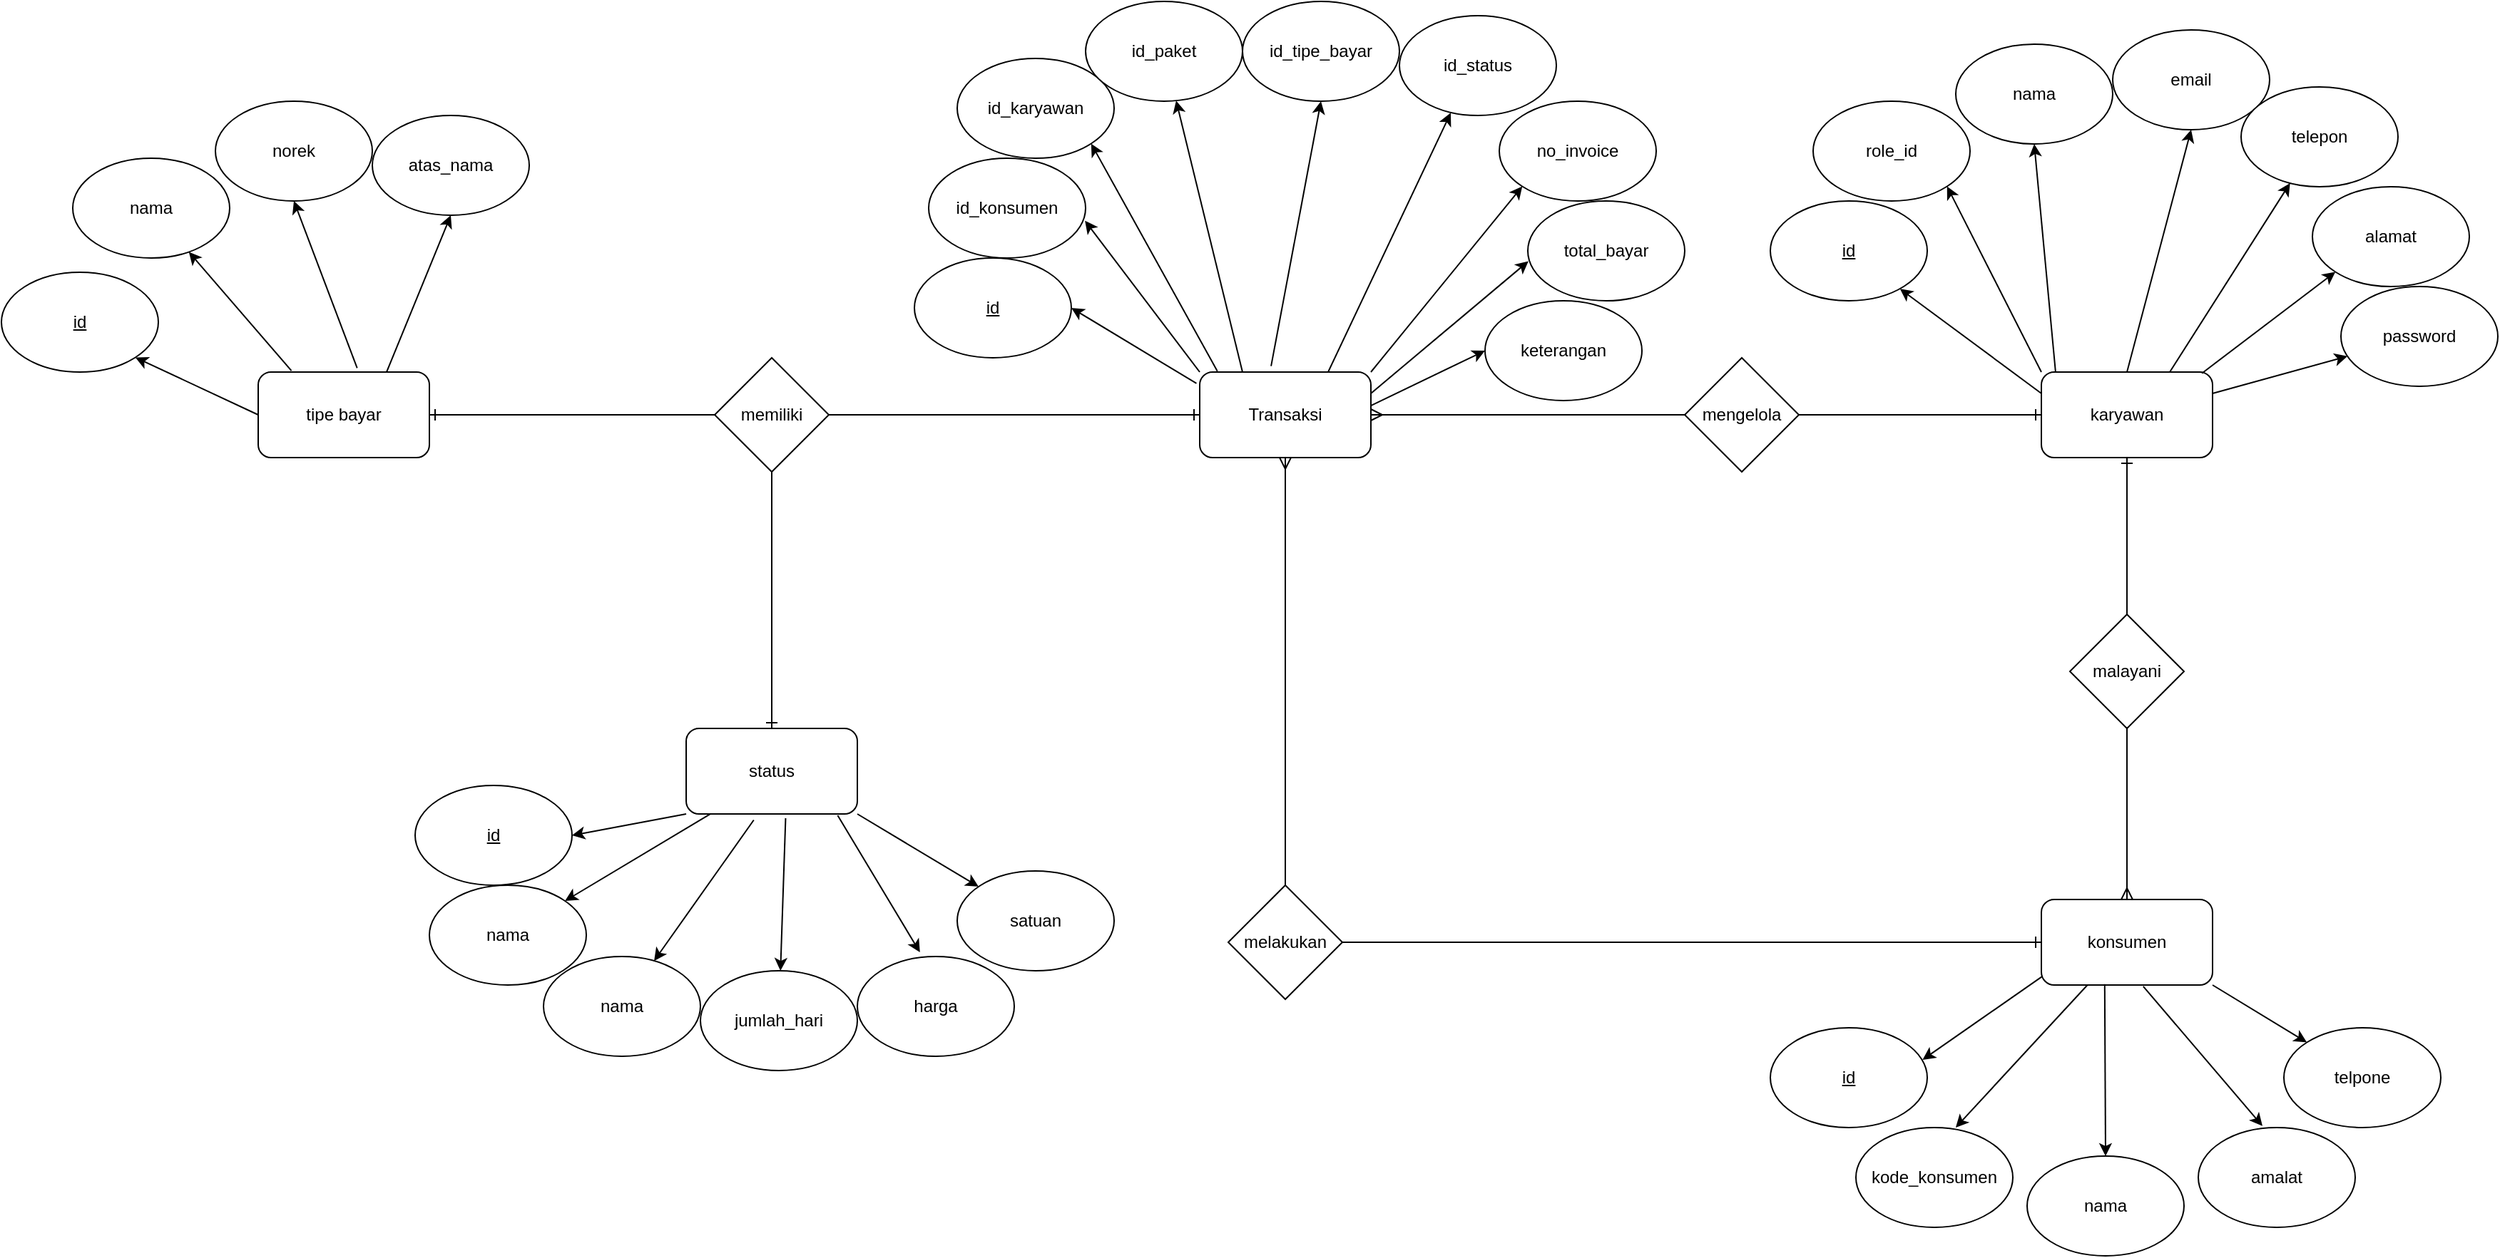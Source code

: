 <mxfile version="21.0.2" type="github"><diagram name="Halaman-1" id="4QoxVtSfDGYaqsGWAPq5"><mxGraphModel dx="2159" dy="1132" grid="1" gridSize="10" guides="1" tooltips="1" connect="1" arrows="1" fold="1" page="1" pageScale="1" pageWidth="827" pageHeight="1169" math="0" shadow="0"><root><mxCell id="0"/><mxCell id="1" parent="0"/><mxCell id="eFiiVPwxCCgSTOGet8_k-2" value="Transaksi" style="rounded=1;whiteSpace=wrap;html=1;" parent="1" vertex="1"><mxGeometry x="350" y="270" width="120" height="60" as="geometry"/></mxCell><mxCell id="eFiiVPwxCCgSTOGet8_k-3" value="" style="endArrow=classic;html=1;rounded=0;exitX=-0.019;exitY=0.133;exitDx=0;exitDy=0;entryX=1;entryY=0.5;entryDx=0;entryDy=0;exitPerimeter=0;" parent="1" source="eFiiVPwxCCgSTOGet8_k-2" target="eFiiVPwxCCgSTOGet8_k-4" edge="1"><mxGeometry width="50" height="50" relative="1" as="geometry"><mxPoint x="380" y="350" as="sourcePoint"/><mxPoint x="250" y="310" as="targetPoint"/></mxGeometry></mxCell><mxCell id="eFiiVPwxCCgSTOGet8_k-4" value="&lt;u&gt;id&lt;/u&gt;" style="ellipse;whiteSpace=wrap;html=1;" parent="1" vertex="1"><mxGeometry x="150" y="190" width="110" height="70" as="geometry"/></mxCell><mxCell id="eFiiVPwxCCgSTOGet8_k-5" value="" style="endArrow=classic;html=1;rounded=0;exitX=0;exitY=0;exitDx=0;exitDy=0;entryX=0.996;entryY=0.626;entryDx=0;entryDy=0;entryPerimeter=0;" parent="1" source="eFiiVPwxCCgSTOGet8_k-2" target="eFiiVPwxCCgSTOGet8_k-6" edge="1"><mxGeometry width="50" height="50" relative="1" as="geometry"><mxPoint x="360" y="300" as="sourcePoint"/><mxPoint x="260" y="240" as="targetPoint"/></mxGeometry></mxCell><mxCell id="eFiiVPwxCCgSTOGet8_k-6" value="id_konsumen" style="ellipse;whiteSpace=wrap;html=1;" parent="1" vertex="1"><mxGeometry x="160" y="120" width="110" height="70" as="geometry"/></mxCell><mxCell id="eFiiVPwxCCgSTOGet8_k-7" value="" style="endArrow=classic;html=1;rounded=0;exitX=0.103;exitY=-0.011;exitDx=0;exitDy=0;entryX=1;entryY=1;entryDx=0;entryDy=0;exitPerimeter=0;" parent="1" source="eFiiVPwxCCgSTOGet8_k-2" target="eFiiVPwxCCgSTOGet8_k-8" edge="1"><mxGeometry width="50" height="50" relative="1" as="geometry"><mxPoint x="380" y="286" as="sourcePoint"/><mxPoint x="280" y="190" as="targetPoint"/></mxGeometry></mxCell><mxCell id="eFiiVPwxCCgSTOGet8_k-8" value="id_karyawan" style="ellipse;whiteSpace=wrap;html=1;" parent="1" vertex="1"><mxGeometry x="180" y="50" width="110" height="70" as="geometry"/></mxCell><mxCell id="eFiiVPwxCCgSTOGet8_k-9" value="" style="endArrow=classic;html=1;rounded=0;exitX=0.25;exitY=0;exitDx=0;exitDy=0;" parent="1" source="eFiiVPwxCCgSTOGet8_k-2" target="eFiiVPwxCCgSTOGet8_k-10" edge="1"><mxGeometry width="50" height="50" relative="1" as="geometry"><mxPoint x="366" y="290" as="sourcePoint"/><mxPoint x="320" y="150" as="targetPoint"/></mxGeometry></mxCell><mxCell id="eFiiVPwxCCgSTOGet8_k-10" value="id_paket" style="ellipse;whiteSpace=wrap;html=1;" parent="1" vertex="1"><mxGeometry x="270" y="10" width="110" height="70" as="geometry"/></mxCell><mxCell id="eFiiVPwxCCgSTOGet8_k-11" value="id_status" style="ellipse;whiteSpace=wrap;html=1;" parent="1" vertex="1"><mxGeometry x="490" y="20" width="110" height="70" as="geometry"/></mxCell><mxCell id="eFiiVPwxCCgSTOGet8_k-12" value="no_invoice" style="ellipse;whiteSpace=wrap;html=1;" parent="1" vertex="1"><mxGeometry x="560" y="80" width="110" height="70" as="geometry"/></mxCell><mxCell id="eFiiVPwxCCgSTOGet8_k-13" value="id_tipe_bayar" style="ellipse;whiteSpace=wrap;html=1;" parent="1" vertex="1"><mxGeometry x="380" y="10" width="110" height="70" as="geometry"/></mxCell><mxCell id="eFiiVPwxCCgSTOGet8_k-14" value="" style="endArrow=classic;html=1;rounded=0;exitX=0.417;exitY=-0.07;exitDx=0;exitDy=0;exitPerimeter=0;entryX=0.5;entryY=1;entryDx=0;entryDy=0;" parent="1" source="eFiiVPwxCCgSTOGet8_k-2" target="eFiiVPwxCCgSTOGet8_k-13" edge="1"><mxGeometry width="50" height="50" relative="1" as="geometry"><mxPoint x="364" y="299" as="sourcePoint"/><mxPoint x="348" y="130" as="targetPoint"/></mxGeometry></mxCell><mxCell id="eFiiVPwxCCgSTOGet8_k-15" value="" style="endArrow=classic;html=1;rounded=0;exitX=0.75;exitY=0;exitDx=0;exitDy=0;entryX=0.327;entryY=0.974;entryDx=0;entryDy=0;entryPerimeter=0;" parent="1" source="eFiiVPwxCCgSTOGet8_k-2" target="eFiiVPwxCCgSTOGet8_k-11" edge="1"><mxGeometry width="50" height="50" relative="1" as="geometry"><mxPoint x="425" y="290" as="sourcePoint"/><mxPoint x="460" y="84" as="targetPoint"/></mxGeometry></mxCell><mxCell id="eFiiVPwxCCgSTOGet8_k-16" value="" style="endArrow=classic;html=1;rounded=0;exitX=1;exitY=0;exitDx=0;exitDy=0;entryX=0;entryY=1;entryDx=0;entryDy=0;" parent="1" source="eFiiVPwxCCgSTOGet8_k-2" target="eFiiVPwxCCgSTOGet8_k-12" edge="1"><mxGeometry width="50" height="50" relative="1" as="geometry"><mxPoint x="450" y="295" as="sourcePoint"/><mxPoint x="536" y="98" as="targetPoint"/></mxGeometry></mxCell><mxCell id="eFiiVPwxCCgSTOGet8_k-17" value="keterangan" style="ellipse;whiteSpace=wrap;html=1;" parent="1" vertex="1"><mxGeometry x="550" y="220" width="110" height="70" as="geometry"/></mxCell><mxCell id="eFiiVPwxCCgSTOGet8_k-18" value="total_bayar" style="ellipse;whiteSpace=wrap;html=1;" parent="1" vertex="1"><mxGeometry x="580" y="150" width="110" height="70" as="geometry"/></mxCell><mxCell id="eFiiVPwxCCgSTOGet8_k-19" value="" style="endArrow=classic;html=1;rounded=0;exitX=1;exitY=0.25;exitDx=0;exitDy=0;entryX=0.004;entryY=0.603;entryDx=0;entryDy=0;entryPerimeter=0;" parent="1" source="eFiiVPwxCCgSTOGet8_k-2" target="eFiiVPwxCCgSTOGet8_k-18" edge="1"><mxGeometry width="50" height="50" relative="1" as="geometry"><mxPoint x="470" y="305" as="sourcePoint"/><mxPoint x="576" y="170" as="targetPoint"/></mxGeometry></mxCell><mxCell id="eFiiVPwxCCgSTOGet8_k-20" value="" style="endArrow=classic;html=1;rounded=0;entryX=0;entryY=0.5;entryDx=0;entryDy=0;exitX=1;exitY=0.393;exitDx=0;exitDy=0;exitPerimeter=0;" parent="1" source="eFiiVPwxCCgSTOGet8_k-2" target="eFiiVPwxCCgSTOGet8_k-17" edge="1"><mxGeometry width="50" height="50" relative="1" as="geometry"><mxPoint x="470" y="330" as="sourcePoint"/><mxPoint x="576" y="190" as="targetPoint"/></mxGeometry></mxCell><mxCell id="eFiiVPwxCCgSTOGet8_k-21" value="mengelola" style="rhombus;whiteSpace=wrap;html=1;" parent="1" vertex="1"><mxGeometry x="690" y="260" width="80" height="80" as="geometry"/></mxCell><mxCell id="eFiiVPwxCCgSTOGet8_k-22" value="karyawan" style="rounded=1;whiteSpace=wrap;html=1;" parent="1" vertex="1"><mxGeometry x="940" y="270" width="120" height="60" as="geometry"/></mxCell><mxCell id="eFiiVPwxCCgSTOGet8_k-23" value="" style="endArrow=ERone;html=1;rounded=0;entryX=0;entryY=0.5;entryDx=0;entryDy=0;exitX=1;exitY=0.5;exitDx=0;exitDy=0;endFill=0;" parent="1" source="eFiiVPwxCCgSTOGet8_k-21" target="eFiiVPwxCCgSTOGet8_k-22" edge="1"><mxGeometry width="50" height="50" relative="1" as="geometry"><mxPoint x="880" y="310" as="sourcePoint"/><mxPoint x="930" y="260" as="targetPoint"/></mxGeometry></mxCell><mxCell id="eFiiVPwxCCgSTOGet8_k-24" value="" style="endArrow=ERmany;html=1;rounded=0;exitX=0;exitY=0.5;exitDx=0;exitDy=0;entryX=1;entryY=0.5;entryDx=0;entryDy=0;endFill=0;" parent="1" source="eFiiVPwxCCgSTOGet8_k-21" target="eFiiVPwxCCgSTOGet8_k-2" edge="1"><mxGeometry width="50" height="50" relative="1" as="geometry"><mxPoint x="470" y="350" as="sourcePoint"/><mxPoint x="520" y="300" as="targetPoint"/></mxGeometry></mxCell><mxCell id="eFiiVPwxCCgSTOGet8_k-25" value="" style="endArrow=classic;html=1;rounded=0;exitX=0;exitY=0.25;exitDx=0;exitDy=0;" parent="1" source="eFiiVPwxCCgSTOGet8_k-22" target="eFiiVPwxCCgSTOGet8_k-26" edge="1"><mxGeometry width="50" height="50" relative="1" as="geometry"><mxPoint x="760" y="300" as="sourcePoint"/><mxPoint x="850" y="200" as="targetPoint"/></mxGeometry></mxCell><mxCell id="eFiiVPwxCCgSTOGet8_k-26" value="&lt;u&gt;id&lt;/u&gt;" style="ellipse;whiteSpace=wrap;html=1;" parent="1" vertex="1"><mxGeometry x="750" y="150" width="110" height="70" as="geometry"/></mxCell><mxCell id="eFiiVPwxCCgSTOGet8_k-27" value="" style="endArrow=classic;html=1;rounded=0;exitX=0;exitY=0;exitDx=0;exitDy=0;entryX=1;entryY=1;entryDx=0;entryDy=0;" parent="1" source="eFiiVPwxCCgSTOGet8_k-22" target="eFiiVPwxCCgSTOGet8_k-28" edge="1"><mxGeometry width="50" height="50" relative="1" as="geometry"><mxPoint x="969" y="260" as="sourcePoint"/><mxPoint x="880" y="160" as="targetPoint"/></mxGeometry></mxCell><mxCell id="eFiiVPwxCCgSTOGet8_k-28" value="role_id" style="ellipse;whiteSpace=wrap;html=1;" parent="1" vertex="1"><mxGeometry x="780" y="80" width="110" height="70" as="geometry"/></mxCell><mxCell id="eFiiVPwxCCgSTOGet8_k-29" value="" style="endArrow=classic;html=1;rounded=0;exitX=0.083;exitY=0;exitDx=0;exitDy=0;exitPerimeter=0;entryX=0.5;entryY=1;entryDx=0;entryDy=0;" parent="1" source="eFiiVPwxCCgSTOGet8_k-22" target="eFiiVPwxCCgSTOGet8_k-30" edge="1"><mxGeometry width="50" height="50" relative="1" as="geometry"><mxPoint x="966" y="270" as="sourcePoint"/><mxPoint x="930" y="130" as="targetPoint"/></mxGeometry></mxCell><mxCell id="eFiiVPwxCCgSTOGet8_k-30" value="nama" style="ellipse;whiteSpace=wrap;html=1;" parent="1" vertex="1"><mxGeometry x="880" y="40" width="110" height="70" as="geometry"/></mxCell><mxCell id="eFiiVPwxCCgSTOGet8_k-31" value="" style="endArrow=classic;html=1;rounded=0;entryX=0.5;entryY=1;entryDx=0;entryDy=0;exitX=0.5;exitY=0;exitDx=0;exitDy=0;" parent="1" source="eFiiVPwxCCgSTOGet8_k-22" target="eFiiVPwxCCgSTOGet8_k-32" edge="1"><mxGeometry width="50" height="50" relative="1" as="geometry"><mxPoint x="1000" y="260" as="sourcePoint"/><mxPoint x="1010" y="90" as="targetPoint"/></mxGeometry></mxCell><mxCell id="eFiiVPwxCCgSTOGet8_k-32" value="email" style="ellipse;whiteSpace=wrap;html=1;" parent="1" vertex="1"><mxGeometry x="990" y="30" width="110" height="70" as="geometry"/></mxCell><mxCell id="eFiiVPwxCCgSTOGet8_k-33" value="telepon" style="ellipse;whiteSpace=wrap;html=1;" parent="1" vertex="1"><mxGeometry x="1080" y="70" width="110" height="70" as="geometry"/></mxCell><mxCell id="eFiiVPwxCCgSTOGet8_k-34" value="" style="endArrow=classic;html=1;rounded=0;exitX=0.75;exitY=0;exitDx=0;exitDy=0;" parent="1" source="eFiiVPwxCCgSTOGet8_k-22" target="eFiiVPwxCCgSTOGet8_k-33" edge="1"><mxGeometry width="50" height="50" relative="1" as="geometry"><mxPoint x="1010" y="270" as="sourcePoint"/><mxPoint x="1055" y="110" as="targetPoint"/></mxGeometry></mxCell><mxCell id="eFiiVPwxCCgSTOGet8_k-35" value="alamat" style="ellipse;whiteSpace=wrap;html=1;" parent="1" vertex="1"><mxGeometry x="1130" y="140" width="110" height="70" as="geometry"/></mxCell><mxCell id="eFiiVPwxCCgSTOGet8_k-36" value="" style="endArrow=classic;html=1;rounded=0;exitX=0.938;exitY=0.014;exitDx=0;exitDy=0;entryX=0;entryY=1;entryDx=0;entryDy=0;exitPerimeter=0;" parent="1" source="eFiiVPwxCCgSTOGet8_k-22" target="eFiiVPwxCCgSTOGet8_k-35" edge="1"><mxGeometry width="50" height="50" relative="1" as="geometry"><mxPoint x="1040" y="280" as="sourcePoint"/><mxPoint x="1124" y="147" as="targetPoint"/></mxGeometry></mxCell><mxCell id="eFiiVPwxCCgSTOGet8_k-37" value="" style="endArrow=classic;html=1;rounded=0;exitX=1;exitY=0.25;exitDx=0;exitDy=0;" parent="1" source="eFiiVPwxCCgSTOGet8_k-22" target="eFiiVPwxCCgSTOGet8_k-38" edge="1"><mxGeometry width="50" height="50" relative="1" as="geometry"><mxPoint x="1060" y="293" as="sourcePoint"/><mxPoint x="1172.2" y="258.37" as="targetPoint"/></mxGeometry></mxCell><mxCell id="eFiiVPwxCCgSTOGet8_k-38" value="password" style="ellipse;whiteSpace=wrap;html=1;" parent="1" vertex="1"><mxGeometry x="1150" y="210" width="110" height="70" as="geometry"/></mxCell><mxCell id="eFiiVPwxCCgSTOGet8_k-39" value="" style="endArrow=ERone;html=1;rounded=0;entryX=0.5;entryY=1;entryDx=0;entryDy=0;endFill=0;exitX=0.5;exitY=0;exitDx=0;exitDy=0;" parent="1" source="eFiiVPwxCCgSTOGet8_k-40" target="eFiiVPwxCCgSTOGet8_k-22" edge="1"><mxGeometry width="50" height="50" relative="1" as="geometry"><mxPoint x="1000" y="470" as="sourcePoint"/><mxPoint x="960" y="420" as="targetPoint"/></mxGeometry></mxCell><mxCell id="eFiiVPwxCCgSTOGet8_k-40" value="malayani" style="rhombus;whiteSpace=wrap;html=1;" parent="1" vertex="1"><mxGeometry x="960" y="440" width="80" height="80" as="geometry"/></mxCell><mxCell id="eFiiVPwxCCgSTOGet8_k-41" value="" style="endArrow=ERmany;html=1;rounded=0;exitX=0.5;exitY=1;exitDx=0;exitDy=0;endFill=0;entryX=0.5;entryY=0;entryDx=0;entryDy=0;" parent="1" source="eFiiVPwxCCgSTOGet8_k-40" target="eFiiVPwxCCgSTOGet8_k-42" edge="1"><mxGeometry width="50" height="50" relative="1" as="geometry"><mxPoint x="950" y="570" as="sourcePoint"/><mxPoint x="1000" y="640" as="targetPoint"/></mxGeometry></mxCell><mxCell id="eFiiVPwxCCgSTOGet8_k-42" value="konsumen" style="rounded=1;whiteSpace=wrap;html=1;" parent="1" vertex="1"><mxGeometry x="940" y="640" width="120" height="60" as="geometry"/></mxCell><mxCell id="eFiiVPwxCCgSTOGet8_k-43" value="" style="endArrow=ERone;html=1;rounded=0;entryX=0;entryY=0.5;entryDx=0;entryDy=0;endFill=0;exitX=1;exitY=0.5;exitDx=0;exitDy=0;" parent="1" source="eFiiVPwxCCgSTOGet8_k-44" target="eFiiVPwxCCgSTOGet8_k-42" edge="1"><mxGeometry width="50" height="50" relative="1" as="geometry"><mxPoint x="470" y="670" as="sourcePoint"/><mxPoint x="840" y="560" as="targetPoint"/></mxGeometry></mxCell><mxCell id="eFiiVPwxCCgSTOGet8_k-44" value="melakukan" style="rhombus;whiteSpace=wrap;html=1;" parent="1" vertex="1"><mxGeometry x="370" y="630" width="80" height="80" as="geometry"/></mxCell><mxCell id="eFiiVPwxCCgSTOGet8_k-45" value="" style="endArrow=ERmany;html=1;rounded=0;exitX=0.5;exitY=0;exitDx=0;exitDy=0;entryX=0.5;entryY=1;entryDx=0;entryDy=0;endFill=0;" parent="1" source="eFiiVPwxCCgSTOGet8_k-44" target="eFiiVPwxCCgSTOGet8_k-2" edge="1"><mxGeometry width="50" height="50" relative="1" as="geometry"><mxPoint x="700" y="310" as="sourcePoint"/><mxPoint x="480" y="310" as="targetPoint"/></mxGeometry></mxCell><mxCell id="eFiiVPwxCCgSTOGet8_k-46" value="" style="endArrow=ERone;html=1;rounded=0;entryX=0;entryY=0.5;entryDx=0;entryDy=0;endFill=0;exitX=1;exitY=0.5;exitDx=0;exitDy=0;" parent="1" source="eFiiVPwxCCgSTOGet8_k-47" target="eFiiVPwxCCgSTOGet8_k-2" edge="1"><mxGeometry width="50" height="50" relative="1" as="geometry"><mxPoint x="100" y="300" as="sourcePoint"/><mxPoint x="410" y="320" as="targetPoint"/></mxGeometry></mxCell><mxCell id="eFiiVPwxCCgSTOGet8_k-47" value="memiliki" style="rhombus;whiteSpace=wrap;html=1;" parent="1" vertex="1"><mxGeometry x="10" y="260" width="80" height="80" as="geometry"/></mxCell><mxCell id="eFiiVPwxCCgSTOGet8_k-54" value="" style="endArrow=ERone;html=1;rounded=0;exitX=0;exitY=0.5;exitDx=0;exitDy=0;endFill=0;" parent="1" source="eFiiVPwxCCgSTOGet8_k-47" target="eFiiVPwxCCgSTOGet8_k-55" edge="1"><mxGeometry width="50" height="50" relative="1" as="geometry"><mxPoint x="110" y="390" as="sourcePoint"/><mxPoint x="-190" y="300" as="targetPoint"/></mxGeometry></mxCell><mxCell id="eFiiVPwxCCgSTOGet8_k-55" value="tipe bayar" style="rounded=1;whiteSpace=wrap;html=1;" parent="1" vertex="1"><mxGeometry x="-310" y="270" width="120" height="60" as="geometry"/></mxCell><mxCell id="eFiiVPwxCCgSTOGet8_k-56" value="" style="endArrow=classic;html=1;rounded=0;exitX=0.75;exitY=0;exitDx=0;exitDy=0;entryX=0.5;entryY=1;entryDx=0;entryDy=0;" parent="1" source="eFiiVPwxCCgSTOGet8_k-55" target="eFiiVPwxCCgSTOGet8_k-57" edge="1"><mxGeometry width="50" height="50" relative="1" as="geometry"><mxPoint x="-20" y="320" as="sourcePoint"/><mxPoint x="-170" y="140" as="targetPoint"/></mxGeometry></mxCell><mxCell id="eFiiVPwxCCgSTOGet8_k-57" value="atas_nama" style="ellipse;whiteSpace=wrap;html=1;" parent="1" vertex="1"><mxGeometry x="-230" y="90" width="110" height="70" as="geometry"/></mxCell><mxCell id="eFiiVPwxCCgSTOGet8_k-58" value="&lt;u&gt;id&lt;/u&gt;" style="ellipse;whiteSpace=wrap;html=1;" parent="1" vertex="1"><mxGeometry x="-490" y="200" width="110" height="70" as="geometry"/></mxCell><mxCell id="eFiiVPwxCCgSTOGet8_k-59" value="nama" style="ellipse;whiteSpace=wrap;html=1;" parent="1" vertex="1"><mxGeometry x="-440" y="120" width="110" height="70" as="geometry"/></mxCell><mxCell id="eFiiVPwxCCgSTOGet8_k-60" value="norek" style="ellipse;whiteSpace=wrap;html=1;" parent="1" vertex="1"><mxGeometry x="-340" y="80" width="110" height="70" as="geometry"/></mxCell><mxCell id="eFiiVPwxCCgSTOGet8_k-61" value="" style="endArrow=classic;html=1;rounded=0;exitX=0.194;exitY=-0.016;exitDx=0;exitDy=0;exitPerimeter=0;" parent="1" source="eFiiVPwxCCgSTOGet8_k-55" target="eFiiVPwxCCgSTOGet8_k-59" edge="1"><mxGeometry width="50" height="50" relative="1" as="geometry"><mxPoint x="-200" y="290" as="sourcePoint"/><mxPoint x="-155" y="180" as="targetPoint"/></mxGeometry></mxCell><mxCell id="eFiiVPwxCCgSTOGet8_k-62" value="" style="endArrow=classic;html=1;rounded=0;exitX=0.578;exitY=-0.047;exitDx=0;exitDy=0;exitPerimeter=0;entryX=0.5;entryY=1;entryDx=0;entryDy=0;" parent="1" source="eFiiVPwxCCgSTOGet8_k-55" target="eFiiVPwxCCgSTOGet8_k-60" edge="1"><mxGeometry width="50" height="50" relative="1" as="geometry"><mxPoint x="-290" y="270" as="sourcePoint"/><mxPoint x="-260" y="160" as="targetPoint"/></mxGeometry></mxCell><mxCell id="eFiiVPwxCCgSTOGet8_k-63" value="" style="endArrow=classic;html=1;rounded=0;entryX=1;entryY=1;entryDx=0;entryDy=0;exitX=0;exitY=0.5;exitDx=0;exitDy=0;" parent="1" source="eFiiVPwxCCgSTOGet8_k-55" target="eFiiVPwxCCgSTOGet8_k-58" edge="1"><mxGeometry width="50" height="50" relative="1" as="geometry"><mxPoint x="-20" y="320" as="sourcePoint"/><mxPoint x="30" y="270" as="targetPoint"/></mxGeometry></mxCell><mxCell id="eFiiVPwxCCgSTOGet8_k-64" value="" style="endArrow=ERone;html=1;rounded=0;exitX=0.5;exitY=1;exitDx=0;exitDy=0;entryX=0.5;entryY=0;entryDx=0;entryDy=0;endFill=0;" parent="1" source="eFiiVPwxCCgSTOGet8_k-47" target="eFiiVPwxCCgSTOGet8_k-65" edge="1"><mxGeometry width="50" height="50" relative="1" as="geometry"><mxPoint y="340" as="sourcePoint"/><mxPoint x="50" y="520" as="targetPoint"/></mxGeometry></mxCell><mxCell id="eFiiVPwxCCgSTOGet8_k-65" value="status" style="rounded=1;whiteSpace=wrap;html=1;" parent="1" vertex="1"><mxGeometry x="-10" y="520" width="120" height="60" as="geometry"/></mxCell><mxCell id="eFiiVPwxCCgSTOGet8_k-66" value="nama" style="ellipse;whiteSpace=wrap;html=1;" parent="1" vertex="1"><mxGeometry x="-110" y="680" width="110" height="70" as="geometry"/></mxCell><mxCell id="eFiiVPwxCCgSTOGet8_k-67" value="jumlah_hari" style="ellipse;whiteSpace=wrap;html=1;" parent="1" vertex="1"><mxGeometry y="690" width="110" height="70" as="geometry"/></mxCell><mxCell id="eFiiVPwxCCgSTOGet8_k-68" value="harga" style="ellipse;whiteSpace=wrap;html=1;" parent="1" vertex="1"><mxGeometry x="110" y="680" width="110" height="70" as="geometry"/></mxCell><mxCell id="eFiiVPwxCCgSTOGet8_k-69" value="satuan" style="ellipse;whiteSpace=wrap;html=1;" parent="1" vertex="1"><mxGeometry x="180" y="620" width="110" height="70" as="geometry"/></mxCell><mxCell id="eFiiVPwxCCgSTOGet8_k-70" value="" style="endArrow=classic;html=1;rounded=0;exitX=1;exitY=1;exitDx=0;exitDy=0;" parent="1" source="eFiiVPwxCCgSTOGet8_k-65" target="eFiiVPwxCCgSTOGet8_k-69" edge="1"><mxGeometry width="50" height="50" relative="1" as="geometry"><mxPoint x="110" y="555" as="sourcePoint"/><mxPoint x="110" y="735" as="targetPoint"/></mxGeometry></mxCell><mxCell id="eFiiVPwxCCgSTOGet8_k-71" value="" style="endArrow=classic;html=1;rounded=0;exitX=0.885;exitY=1.017;exitDx=0;exitDy=0;entryX=0.399;entryY=-0.042;entryDx=0;entryDy=0;exitPerimeter=0;entryPerimeter=0;" parent="1" source="eFiiVPwxCCgSTOGet8_k-65" target="eFiiVPwxCCgSTOGet8_k-68" edge="1"><mxGeometry width="50" height="50" relative="1" as="geometry"><mxPoint x="109" y="592" as="sourcePoint"/><mxPoint x="154" y="663" as="targetPoint"/></mxGeometry></mxCell><mxCell id="eFiiVPwxCCgSTOGet8_k-72" value="" style="endArrow=classic;html=1;rounded=0;exitX=0.581;exitY=1.049;exitDx=0;exitDy=0;exitPerimeter=0;" parent="1" source="eFiiVPwxCCgSTOGet8_k-65" target="eFiiVPwxCCgSTOGet8_k-67" edge="1"><mxGeometry width="50" height="50" relative="1" as="geometry"><mxPoint x="90" y="590" as="sourcePoint"/><mxPoint x="95" y="680" as="targetPoint"/></mxGeometry></mxCell><mxCell id="eFiiVPwxCCgSTOGet8_k-73" value="" style="endArrow=classic;html=1;rounded=0;exitX=0.395;exitY=1.071;exitDx=0;exitDy=0;exitPerimeter=0;" parent="1" source="eFiiVPwxCCgSTOGet8_k-65" target="eFiiVPwxCCgSTOGet8_k-66" edge="1"><mxGeometry width="50" height="50" relative="1" as="geometry"><mxPoint x="60" y="590" as="sourcePoint"/><mxPoint x="41" y="690" as="targetPoint"/></mxGeometry></mxCell><mxCell id="eFiiVPwxCCgSTOGet8_k-74" value="" style="endArrow=classic;html=1;rounded=0;exitX=0;exitY=1;exitDx=0;exitDy=0;entryX=1;entryY=0.5;entryDx=0;entryDy=0;" parent="1" source="eFiiVPwxCCgSTOGet8_k-65" target="eFiiVPwxCCgSTOGet8_k-75" edge="1"><mxGeometry width="50" height="50" relative="1" as="geometry"><mxPoint x="30" y="590" as="sourcePoint"/><mxPoint x="-100" y="590" as="targetPoint"/></mxGeometry></mxCell><mxCell id="eFiiVPwxCCgSTOGet8_k-75" value="&lt;u&gt;id&lt;/u&gt;" style="ellipse;whiteSpace=wrap;html=1;" parent="1" vertex="1"><mxGeometry x="-200" y="560" width="110" height="70" as="geometry"/></mxCell><mxCell id="eFiiVPwxCCgSTOGet8_k-76" value="nama" style="ellipse;whiteSpace=wrap;html=1;" parent="1" vertex="1"><mxGeometry x="-190" y="630" width="110" height="70" as="geometry"/></mxCell><mxCell id="eFiiVPwxCCgSTOGet8_k-77" value="" style="endArrow=classic;html=1;rounded=0;exitX=0.144;exitY=0.996;exitDx=0;exitDy=0;exitPerimeter=0;" parent="1" source="eFiiVPwxCCgSTOGet8_k-65" target="eFiiVPwxCCgSTOGet8_k-76" edge="1"><mxGeometry width="50" height="50" relative="1" as="geometry"><mxPoint x="30" y="590" as="sourcePoint"/><mxPoint x="-51" y="694" as="targetPoint"/></mxGeometry></mxCell><mxCell id="eFiiVPwxCCgSTOGet8_k-78" value="" style="endArrow=classic;html=1;rounded=0;exitX=0.595;exitY=1.016;exitDx=0;exitDy=0;entryX=0.409;entryY=-0.016;entryDx=0;entryDy=0;entryPerimeter=0;exitPerimeter=0;" parent="1" source="eFiiVPwxCCgSTOGet8_k-42" target="eFiiVPwxCCgSTOGet8_k-86" edge="1"><mxGeometry width="50" height="50" relative="1" as="geometry"><mxPoint x="980" y="770" as="sourcePoint"/><mxPoint x="1140" y="730" as="targetPoint"/></mxGeometry></mxCell><mxCell id="eFiiVPwxCCgSTOGet8_k-79" value="telpone" style="ellipse;whiteSpace=wrap;html=1;" parent="1" vertex="1"><mxGeometry x="1110" y="730" width="110" height="70" as="geometry"/></mxCell><mxCell id="eFiiVPwxCCgSTOGet8_k-80" value="&lt;u&gt;id&lt;/u&gt;" style="ellipse;whiteSpace=wrap;html=1;" parent="1" vertex="1"><mxGeometry x="750" y="730" width="110" height="70" as="geometry"/></mxCell><mxCell id="eFiiVPwxCCgSTOGet8_k-81" value="" style="endArrow=classic;html=1;rounded=0;exitX=0.007;exitY=0.897;exitDx=0;exitDy=0;entryX=0.97;entryY=0.321;entryDx=0;entryDy=0;exitPerimeter=0;entryPerimeter=0;" parent="1" source="eFiiVPwxCCgSTOGet8_k-42" target="eFiiVPwxCCgSTOGet8_k-80" edge="1"><mxGeometry width="50" height="50" relative="1" as="geometry"><mxPoint x="1070" y="695" as="sourcePoint"/><mxPoint x="1148" y="749" as="targetPoint"/></mxGeometry></mxCell><mxCell id="eFiiVPwxCCgSTOGet8_k-82" value="" style="endArrow=classic;html=1;rounded=0;entryX=0.636;entryY=0;entryDx=0;entryDy=0;entryPerimeter=0;" parent="1" source="eFiiVPwxCCgSTOGet8_k-42" target="eFiiVPwxCCgSTOGet8_k-83" edge="1"><mxGeometry width="50" height="50" relative="1" as="geometry"><mxPoint x="951" y="704" as="sourcePoint"/><mxPoint x="950" y="760" as="targetPoint"/></mxGeometry></mxCell><mxCell id="eFiiVPwxCCgSTOGet8_k-83" value="kode_konsumen" style="ellipse;whiteSpace=wrap;html=1;" parent="1" vertex="1"><mxGeometry x="810" y="800" width="110" height="70" as="geometry"/></mxCell><mxCell id="eFiiVPwxCCgSTOGet8_k-84" value="nama" style="ellipse;whiteSpace=wrap;html=1;" parent="1" vertex="1"><mxGeometry x="930" y="820" width="110" height="70" as="geometry"/></mxCell><mxCell id="eFiiVPwxCCgSTOGet8_k-85" value="" style="endArrow=classic;html=1;rounded=0;exitX=0.37;exitY=0.989;exitDx=0;exitDy=0;exitPerimeter=0;entryX=0.5;entryY=0;entryDx=0;entryDy=0;" parent="1" source="eFiiVPwxCCgSTOGet8_k-42" target="eFiiVPwxCCgSTOGet8_k-84" edge="1"><mxGeometry width="50" height="50" relative="1" as="geometry"><mxPoint x="1070" y="695" as="sourcePoint"/><mxPoint x="1148" y="749" as="targetPoint"/></mxGeometry></mxCell><mxCell id="eFiiVPwxCCgSTOGet8_k-86" value="amalat" style="ellipse;whiteSpace=wrap;html=1;" parent="1" vertex="1"><mxGeometry x="1050" y="800" width="110" height="70" as="geometry"/></mxCell><mxCell id="eFiiVPwxCCgSTOGet8_k-87" value="" style="endArrow=classic;html=1;rounded=0;exitX=1;exitY=1;exitDx=0;exitDy=0;entryX=0;entryY=0;entryDx=0;entryDy=0;" parent="1" source="eFiiVPwxCCgSTOGet8_k-42" target="eFiiVPwxCCgSTOGet8_k-79" edge="1"><mxGeometry width="50" height="50" relative="1" as="geometry"><mxPoint x="1021" y="711" as="sourcePoint"/><mxPoint x="1065" y="849" as="targetPoint"/></mxGeometry></mxCell></root></mxGraphModel></diagram></mxfile>